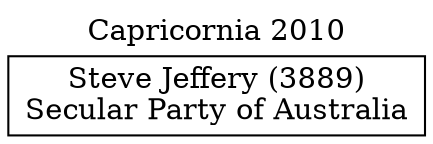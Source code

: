 // House preference flow
digraph "Steve Jeffery (3889)_Capricornia_2010" {
	graph [label="Capricornia 2010" labelloc=t mclimit=10]
	node [shape=box]
	"Steve Jeffery (3889)" [label="Steve Jeffery (3889)
Secular Party of Australia"]
}
